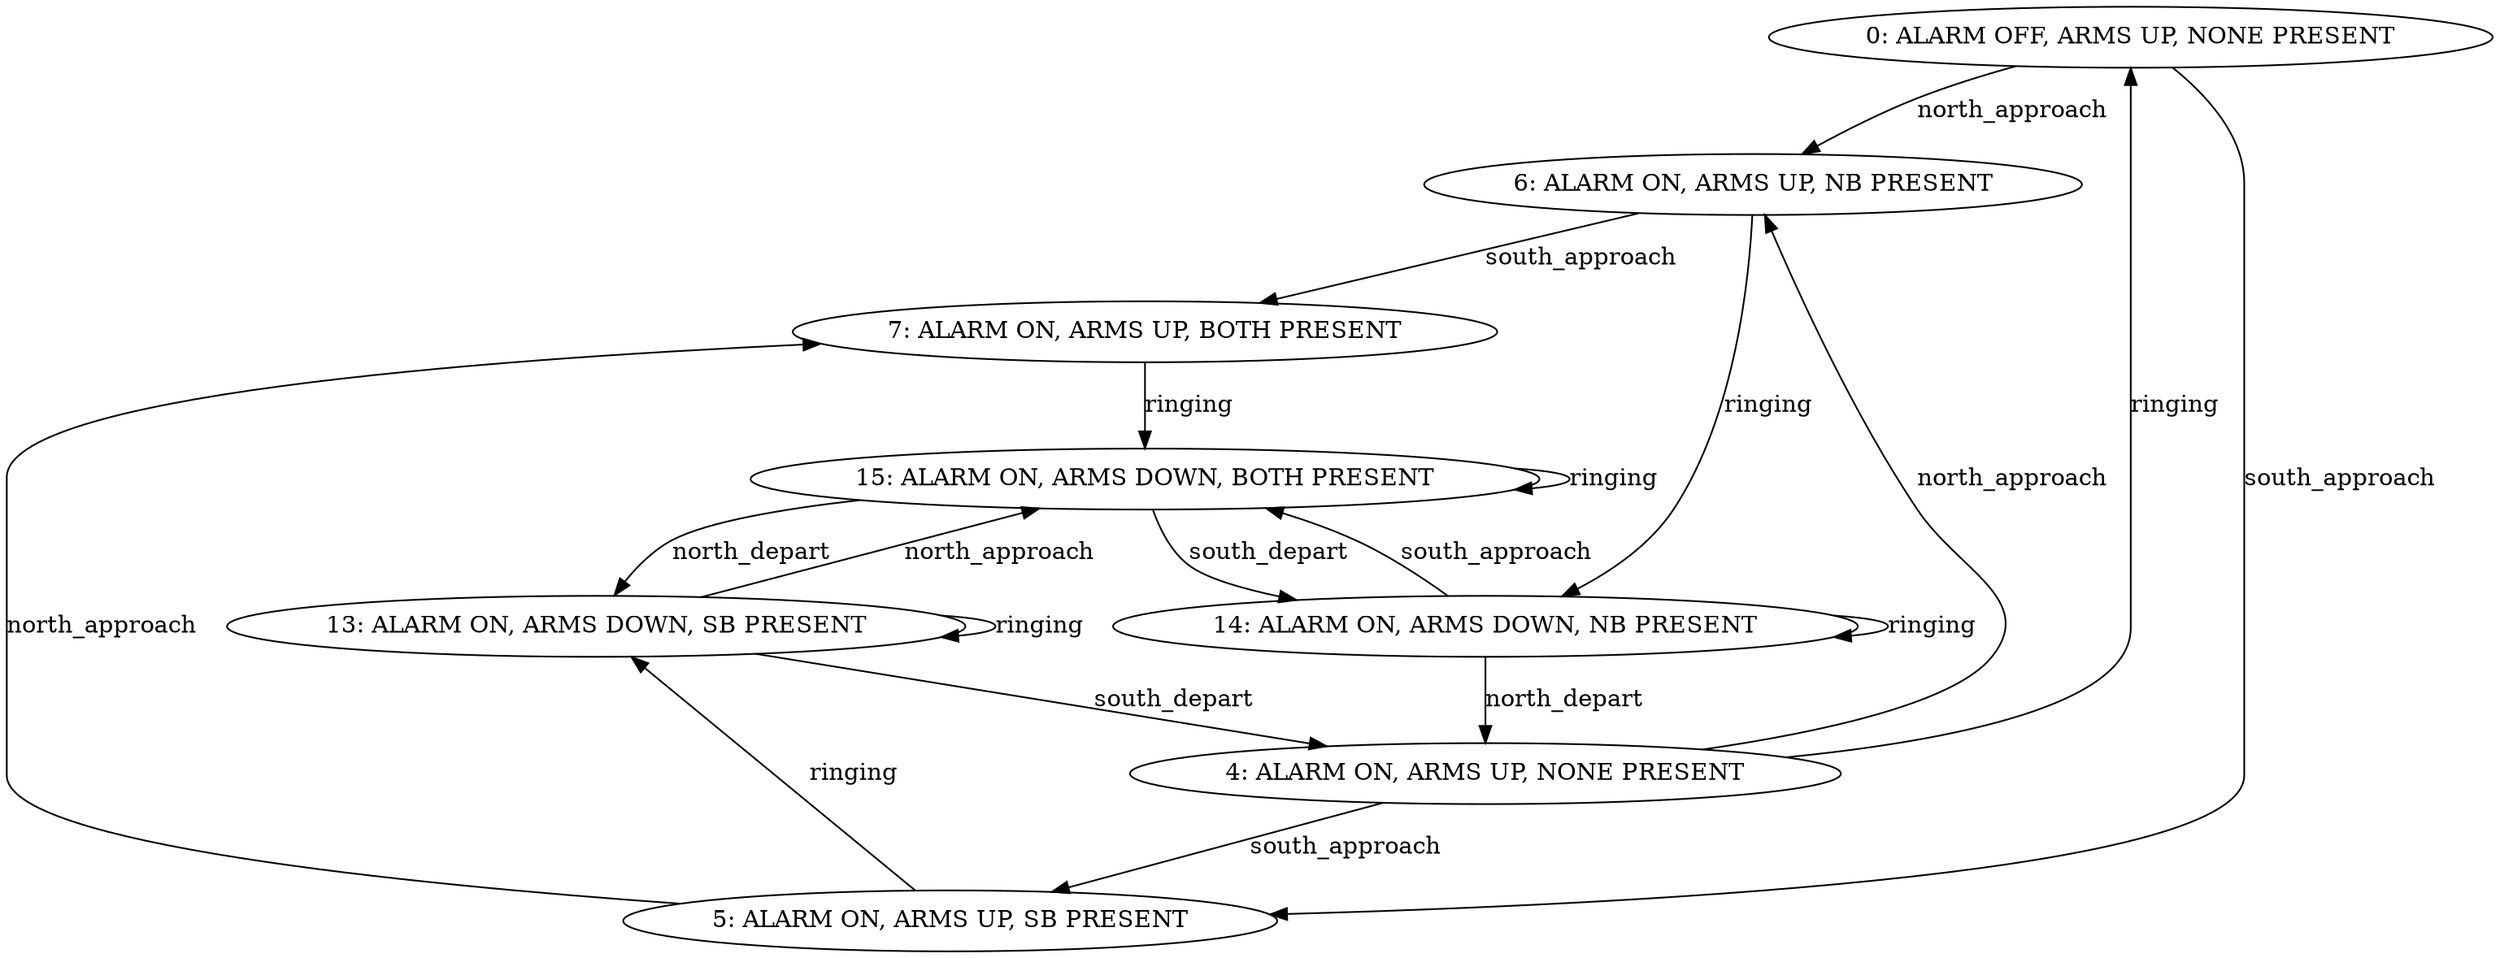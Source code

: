 digraph {
    zero[label="0: ALARM OFF, ARMS UP, NONE PRESENT"];
    zero -> six[label="north_approach"];
    zero -> five[label="south_approach"];

    four[label="4: ALARM ON, ARMS UP, NONE PRESENT"];
    four -> six[label="north_approach"];
    four -> five[label="south_approach"];
    four -> zero[label="ringing"];

    five[label="5: ALARM ON, ARMS UP, SB PRESENT"];
    five -> seven[label="north_approach"];
    five -> thirteen[label="ringing"];

    six[label="6: ALARM ON, ARMS UP, NB PRESENT"];
    six -> seven[label="south_approach"];
    six -> fourteen[label="ringing"];

    seven[label="7: ALARM ON, ARMS UP, BOTH PRESENT"];
    seven -> fifteen[label="ringing"];

    thirteen[label="13: ALARM ON, ARMS DOWN, SB PRESENT"];
    thirteen -> fifteen[label="north_approach"];
    thirteen -> four[label="south_depart"];
    thirteen -> thirteen[label="ringing"];

    fourteen[label="14: ALARM ON, ARMS DOWN, NB PRESENT"];
    fourteen -> fifteen[label="south_approach"];
    fourteen -> four[label="north_depart"];
    fourteen -> fourteen[label="ringing"];

    fifteen[label="15: ALARM ON, ARMS DOWN, BOTH PRESENT"];
    fifteen -> thirteen[label="north_depart"];
    fifteen -> fourteen[label="south_depart"];
    fifteen -> fifteen[label="ringing"];
}
